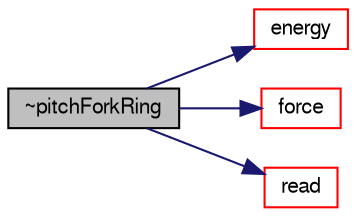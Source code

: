 digraph "~pitchForkRing"
{
  bgcolor="transparent";
  edge [fontname="FreeSans",fontsize="10",labelfontname="FreeSans",labelfontsize="10"];
  node [fontname="FreeSans",fontsize="10",shape=record];
  rankdir="LR";
  Node2 [label="~pitchForkRing",height=0.2,width=0.4,color="black", fillcolor="grey75", style="filled", fontcolor="black"];
  Node2 -> Node3 [color="midnightblue",fontsize="10",style="solid",fontname="FreeSans"];
  Node3 [label="energy",height=0.2,width=0.4,color="red",URL="$a24490.html#a27e031be5a7ea5f4b44db98fc43ad845"];
  Node2 -> Node13 [color="midnightblue",fontsize="10",style="solid",fontname="FreeSans"];
  Node13 [label="force",height=0.2,width=0.4,color="red",URL="$a24490.html#abdbb2e9f6546ff090f0c0d4eda4b567f"];
  Node2 -> Node14 [color="midnightblue",fontsize="10",style="solid",fontname="FreeSans"];
  Node14 [label="read",height=0.2,width=0.4,color="red",URL="$a24490.html#a90f63ba9be6a6529eed861f28787f825",tooltip="Read dictionary. "];
}
